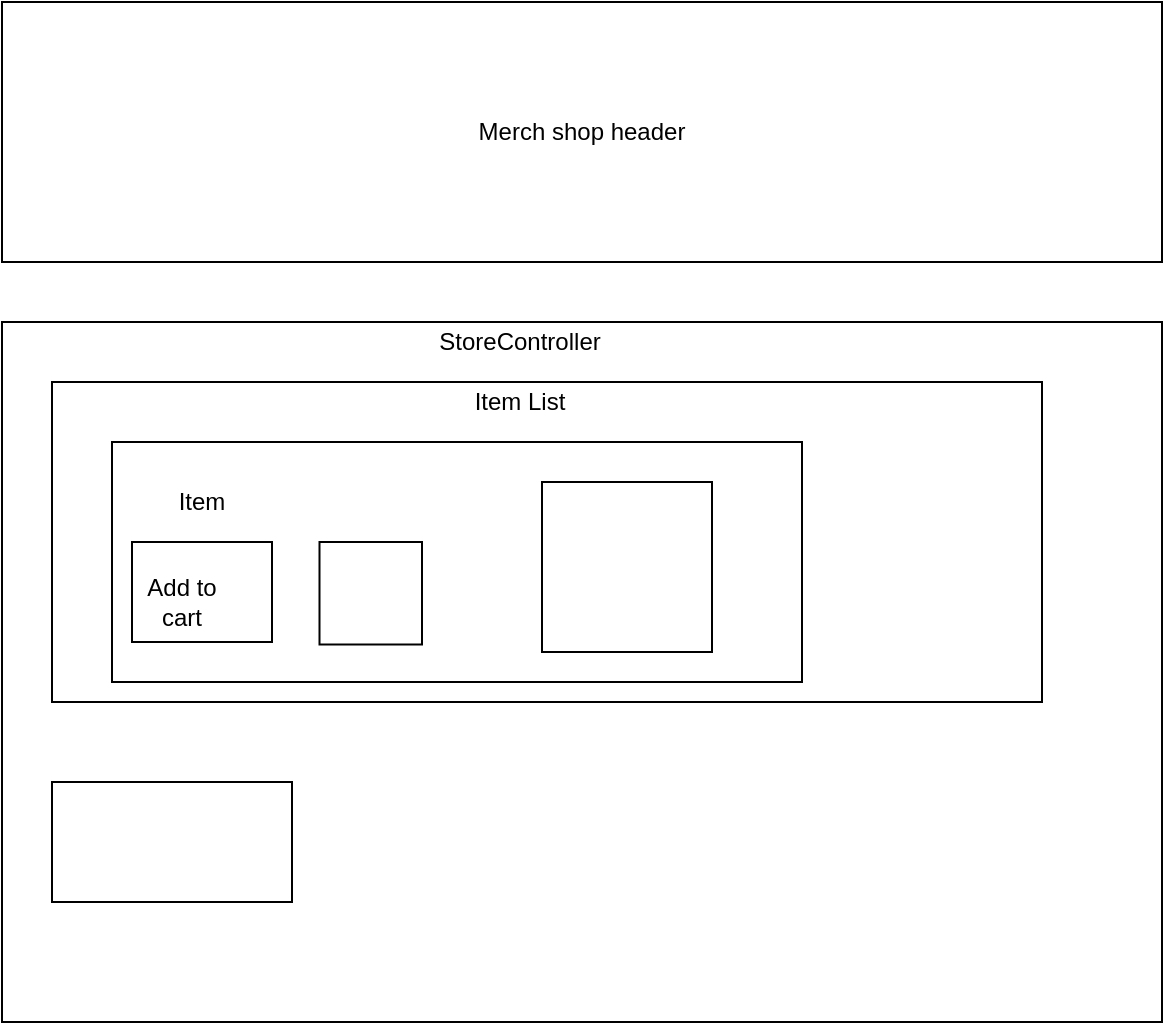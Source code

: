 <mxfile version="13.9.9" type="github">
  <diagram id="wTPVCSFg2L7csEUlhPjk" name="Page-1">
    <mxGraphModel dx="1038" dy="548" grid="1" gridSize="10" guides="1" tooltips="1" connect="1" arrows="1" fold="1" page="1" pageScale="1" pageWidth="850" pageHeight="1100" math="0" shadow="0">
      <root>
        <mxCell id="0" />
        <mxCell id="1" parent="0" />
        <mxCell id="VWracyMeEao_2png_inv-1" value="Merch shop header" style="rounded=0;whiteSpace=wrap;html=1;" parent="1" vertex="1">
          <mxGeometry x="150" y="40" width="580" height="130" as="geometry" />
        </mxCell>
        <mxCell id="jlL-lYNdo3vN1ECoFAxW-1" value="" style="rounded=0;whiteSpace=wrap;html=1;" parent="1" vertex="1">
          <mxGeometry x="150" y="200" width="580" height="350" as="geometry" />
        </mxCell>
        <mxCell id="jlL-lYNdo3vN1ECoFAxW-3" value="StoreController" style="text;html=1;strokeColor=none;fillColor=none;align=center;verticalAlign=middle;whiteSpace=wrap;rounded=0;" parent="1" vertex="1">
          <mxGeometry x="388.75" y="200" width="40" height="20" as="geometry" />
        </mxCell>
        <mxCell id="jlL-lYNdo3vN1ECoFAxW-4" value="" style="rounded=0;whiteSpace=wrap;html=1;" parent="1" vertex="1">
          <mxGeometry x="175" y="230" width="495" height="160" as="geometry" />
        </mxCell>
        <mxCell id="jlL-lYNdo3vN1ECoFAxW-6" value="" style="rounded=0;whiteSpace=wrap;html=1;" parent="1" vertex="1">
          <mxGeometry x="205" y="260" width="345" height="120" as="geometry" />
        </mxCell>
        <mxCell id="uVa9yBhB3VM12gmpgDGA-5" value="Item" style="text;html=1;strokeColor=none;fillColor=none;align=center;verticalAlign=middle;whiteSpace=wrap;rounded=0;" vertex="1" parent="1">
          <mxGeometry x="230" y="280" width="40" height="20" as="geometry" />
        </mxCell>
        <mxCell id="uVa9yBhB3VM12gmpgDGA-6" value="Item List" style="text;html=1;strokeColor=none;fillColor=none;align=center;verticalAlign=middle;whiteSpace=wrap;rounded=0;" vertex="1" parent="1">
          <mxGeometry x="330" y="230" width="157.5" height="20" as="geometry" />
        </mxCell>
        <mxCell id="uVa9yBhB3VM12gmpgDGA-8" value="" style="rounded=0;whiteSpace=wrap;html=1;" vertex="1" parent="1">
          <mxGeometry x="175" y="430" width="120" height="60" as="geometry" />
        </mxCell>
        <mxCell id="uVa9yBhB3VM12gmpgDGA-9" value="" style="rounded=0;whiteSpace=wrap;html=1;" vertex="1" parent="1">
          <mxGeometry x="215" y="310" width="70" height="50" as="geometry" />
        </mxCell>
        <mxCell id="uVa9yBhB3VM12gmpgDGA-11" value="" style="whiteSpace=wrap;html=1;aspect=fixed;" vertex="1" parent="1">
          <mxGeometry x="308.75" y="310" width="51.25" height="51.25" as="geometry" />
        </mxCell>
        <mxCell id="uVa9yBhB3VM12gmpgDGA-12" value="" style="whiteSpace=wrap;html=1;aspect=fixed;" vertex="1" parent="1">
          <mxGeometry x="420" y="280" width="85" height="85" as="geometry" />
        </mxCell>
        <mxCell id="uVa9yBhB3VM12gmpgDGA-13" value="Add to cart" style="text;html=1;strokeColor=none;fillColor=none;align=center;verticalAlign=middle;whiteSpace=wrap;rounded=0;" vertex="1" parent="1">
          <mxGeometry x="220" y="330" width="40" height="20" as="geometry" />
        </mxCell>
      </root>
    </mxGraphModel>
  </diagram>
</mxfile>
